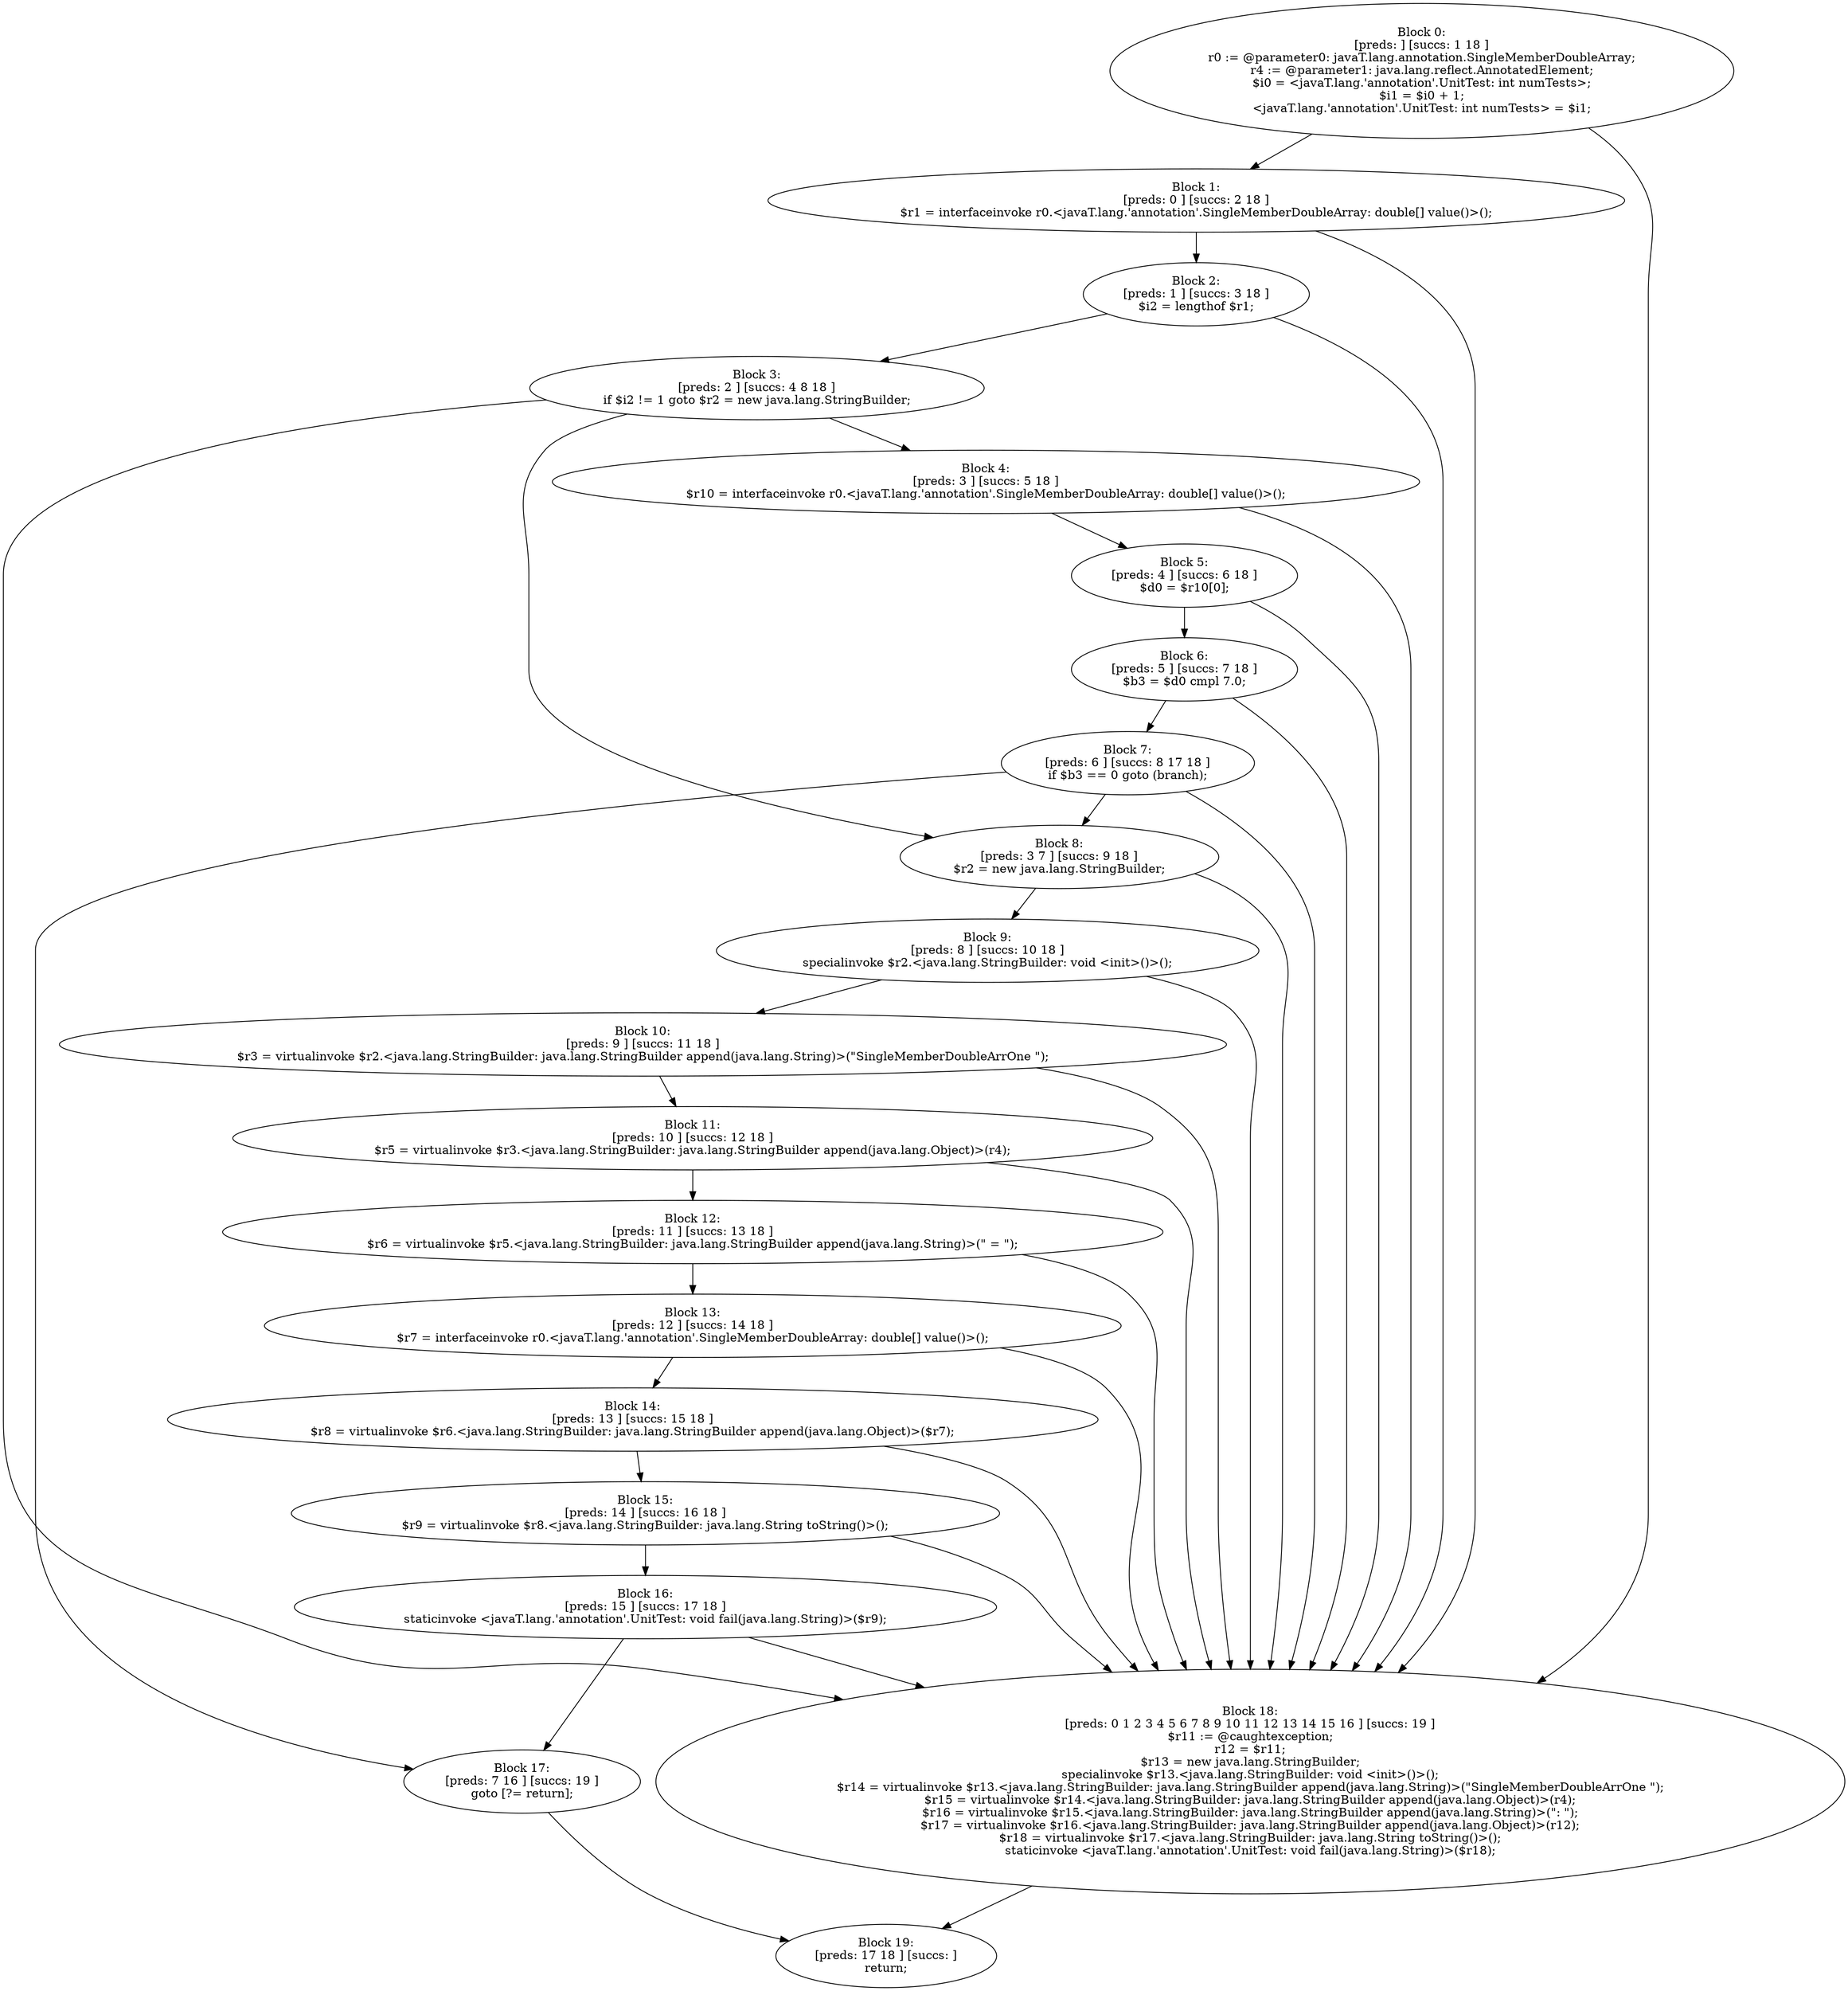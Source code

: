 digraph "unitGraph" {
    "Block 0:
[preds: ] [succs: 1 18 ]
r0 := @parameter0: javaT.lang.annotation.SingleMemberDoubleArray;
r4 := @parameter1: java.lang.reflect.AnnotatedElement;
$i0 = <javaT.lang.'annotation'.UnitTest: int numTests>;
$i1 = $i0 + 1;
<javaT.lang.'annotation'.UnitTest: int numTests> = $i1;
"
    "Block 1:
[preds: 0 ] [succs: 2 18 ]
$r1 = interfaceinvoke r0.<javaT.lang.'annotation'.SingleMemberDoubleArray: double[] value()>();
"
    "Block 2:
[preds: 1 ] [succs: 3 18 ]
$i2 = lengthof $r1;
"
    "Block 3:
[preds: 2 ] [succs: 4 8 18 ]
if $i2 != 1 goto $r2 = new java.lang.StringBuilder;
"
    "Block 4:
[preds: 3 ] [succs: 5 18 ]
$r10 = interfaceinvoke r0.<javaT.lang.'annotation'.SingleMemberDoubleArray: double[] value()>();
"
    "Block 5:
[preds: 4 ] [succs: 6 18 ]
$d0 = $r10[0];
"
    "Block 6:
[preds: 5 ] [succs: 7 18 ]
$b3 = $d0 cmpl 7.0;
"
    "Block 7:
[preds: 6 ] [succs: 8 17 18 ]
if $b3 == 0 goto (branch);
"
    "Block 8:
[preds: 3 7 ] [succs: 9 18 ]
$r2 = new java.lang.StringBuilder;
"
    "Block 9:
[preds: 8 ] [succs: 10 18 ]
specialinvoke $r2.<java.lang.StringBuilder: void <init>()>();
"
    "Block 10:
[preds: 9 ] [succs: 11 18 ]
$r3 = virtualinvoke $r2.<java.lang.StringBuilder: java.lang.StringBuilder append(java.lang.String)>(\"SingleMemberDoubleArrOne \");
"
    "Block 11:
[preds: 10 ] [succs: 12 18 ]
$r5 = virtualinvoke $r3.<java.lang.StringBuilder: java.lang.StringBuilder append(java.lang.Object)>(r4);
"
    "Block 12:
[preds: 11 ] [succs: 13 18 ]
$r6 = virtualinvoke $r5.<java.lang.StringBuilder: java.lang.StringBuilder append(java.lang.String)>(\" = \");
"
    "Block 13:
[preds: 12 ] [succs: 14 18 ]
$r7 = interfaceinvoke r0.<javaT.lang.'annotation'.SingleMemberDoubleArray: double[] value()>();
"
    "Block 14:
[preds: 13 ] [succs: 15 18 ]
$r8 = virtualinvoke $r6.<java.lang.StringBuilder: java.lang.StringBuilder append(java.lang.Object)>($r7);
"
    "Block 15:
[preds: 14 ] [succs: 16 18 ]
$r9 = virtualinvoke $r8.<java.lang.StringBuilder: java.lang.String toString()>();
"
    "Block 16:
[preds: 15 ] [succs: 17 18 ]
staticinvoke <javaT.lang.'annotation'.UnitTest: void fail(java.lang.String)>($r9);
"
    "Block 17:
[preds: 7 16 ] [succs: 19 ]
goto [?= return];
"
    "Block 18:
[preds: 0 1 2 3 4 5 6 7 8 9 10 11 12 13 14 15 16 ] [succs: 19 ]
$r11 := @caughtexception;
r12 = $r11;
$r13 = new java.lang.StringBuilder;
specialinvoke $r13.<java.lang.StringBuilder: void <init>()>();
$r14 = virtualinvoke $r13.<java.lang.StringBuilder: java.lang.StringBuilder append(java.lang.String)>(\"SingleMemberDoubleArrOne \");
$r15 = virtualinvoke $r14.<java.lang.StringBuilder: java.lang.StringBuilder append(java.lang.Object)>(r4);
$r16 = virtualinvoke $r15.<java.lang.StringBuilder: java.lang.StringBuilder append(java.lang.String)>(\": \");
$r17 = virtualinvoke $r16.<java.lang.StringBuilder: java.lang.StringBuilder append(java.lang.Object)>(r12);
$r18 = virtualinvoke $r17.<java.lang.StringBuilder: java.lang.String toString()>();
staticinvoke <javaT.lang.'annotation'.UnitTest: void fail(java.lang.String)>($r18);
"
    "Block 19:
[preds: 17 18 ] [succs: ]
return;
"
    "Block 0:
[preds: ] [succs: 1 18 ]
r0 := @parameter0: javaT.lang.annotation.SingleMemberDoubleArray;
r4 := @parameter1: java.lang.reflect.AnnotatedElement;
$i0 = <javaT.lang.'annotation'.UnitTest: int numTests>;
$i1 = $i0 + 1;
<javaT.lang.'annotation'.UnitTest: int numTests> = $i1;
"->"Block 1:
[preds: 0 ] [succs: 2 18 ]
$r1 = interfaceinvoke r0.<javaT.lang.'annotation'.SingleMemberDoubleArray: double[] value()>();
";
    "Block 0:
[preds: ] [succs: 1 18 ]
r0 := @parameter0: javaT.lang.annotation.SingleMemberDoubleArray;
r4 := @parameter1: java.lang.reflect.AnnotatedElement;
$i0 = <javaT.lang.'annotation'.UnitTest: int numTests>;
$i1 = $i0 + 1;
<javaT.lang.'annotation'.UnitTest: int numTests> = $i1;
"->"Block 18:
[preds: 0 1 2 3 4 5 6 7 8 9 10 11 12 13 14 15 16 ] [succs: 19 ]
$r11 := @caughtexception;
r12 = $r11;
$r13 = new java.lang.StringBuilder;
specialinvoke $r13.<java.lang.StringBuilder: void <init>()>();
$r14 = virtualinvoke $r13.<java.lang.StringBuilder: java.lang.StringBuilder append(java.lang.String)>(\"SingleMemberDoubleArrOne \");
$r15 = virtualinvoke $r14.<java.lang.StringBuilder: java.lang.StringBuilder append(java.lang.Object)>(r4);
$r16 = virtualinvoke $r15.<java.lang.StringBuilder: java.lang.StringBuilder append(java.lang.String)>(\": \");
$r17 = virtualinvoke $r16.<java.lang.StringBuilder: java.lang.StringBuilder append(java.lang.Object)>(r12);
$r18 = virtualinvoke $r17.<java.lang.StringBuilder: java.lang.String toString()>();
staticinvoke <javaT.lang.'annotation'.UnitTest: void fail(java.lang.String)>($r18);
";
    "Block 1:
[preds: 0 ] [succs: 2 18 ]
$r1 = interfaceinvoke r0.<javaT.lang.'annotation'.SingleMemberDoubleArray: double[] value()>();
"->"Block 2:
[preds: 1 ] [succs: 3 18 ]
$i2 = lengthof $r1;
";
    "Block 1:
[preds: 0 ] [succs: 2 18 ]
$r1 = interfaceinvoke r0.<javaT.lang.'annotation'.SingleMemberDoubleArray: double[] value()>();
"->"Block 18:
[preds: 0 1 2 3 4 5 6 7 8 9 10 11 12 13 14 15 16 ] [succs: 19 ]
$r11 := @caughtexception;
r12 = $r11;
$r13 = new java.lang.StringBuilder;
specialinvoke $r13.<java.lang.StringBuilder: void <init>()>();
$r14 = virtualinvoke $r13.<java.lang.StringBuilder: java.lang.StringBuilder append(java.lang.String)>(\"SingleMemberDoubleArrOne \");
$r15 = virtualinvoke $r14.<java.lang.StringBuilder: java.lang.StringBuilder append(java.lang.Object)>(r4);
$r16 = virtualinvoke $r15.<java.lang.StringBuilder: java.lang.StringBuilder append(java.lang.String)>(\": \");
$r17 = virtualinvoke $r16.<java.lang.StringBuilder: java.lang.StringBuilder append(java.lang.Object)>(r12);
$r18 = virtualinvoke $r17.<java.lang.StringBuilder: java.lang.String toString()>();
staticinvoke <javaT.lang.'annotation'.UnitTest: void fail(java.lang.String)>($r18);
";
    "Block 2:
[preds: 1 ] [succs: 3 18 ]
$i2 = lengthof $r1;
"->"Block 3:
[preds: 2 ] [succs: 4 8 18 ]
if $i2 != 1 goto $r2 = new java.lang.StringBuilder;
";
    "Block 2:
[preds: 1 ] [succs: 3 18 ]
$i2 = lengthof $r1;
"->"Block 18:
[preds: 0 1 2 3 4 5 6 7 8 9 10 11 12 13 14 15 16 ] [succs: 19 ]
$r11 := @caughtexception;
r12 = $r11;
$r13 = new java.lang.StringBuilder;
specialinvoke $r13.<java.lang.StringBuilder: void <init>()>();
$r14 = virtualinvoke $r13.<java.lang.StringBuilder: java.lang.StringBuilder append(java.lang.String)>(\"SingleMemberDoubleArrOne \");
$r15 = virtualinvoke $r14.<java.lang.StringBuilder: java.lang.StringBuilder append(java.lang.Object)>(r4);
$r16 = virtualinvoke $r15.<java.lang.StringBuilder: java.lang.StringBuilder append(java.lang.String)>(\": \");
$r17 = virtualinvoke $r16.<java.lang.StringBuilder: java.lang.StringBuilder append(java.lang.Object)>(r12);
$r18 = virtualinvoke $r17.<java.lang.StringBuilder: java.lang.String toString()>();
staticinvoke <javaT.lang.'annotation'.UnitTest: void fail(java.lang.String)>($r18);
";
    "Block 3:
[preds: 2 ] [succs: 4 8 18 ]
if $i2 != 1 goto $r2 = new java.lang.StringBuilder;
"->"Block 4:
[preds: 3 ] [succs: 5 18 ]
$r10 = interfaceinvoke r0.<javaT.lang.'annotation'.SingleMemberDoubleArray: double[] value()>();
";
    "Block 3:
[preds: 2 ] [succs: 4 8 18 ]
if $i2 != 1 goto $r2 = new java.lang.StringBuilder;
"->"Block 8:
[preds: 3 7 ] [succs: 9 18 ]
$r2 = new java.lang.StringBuilder;
";
    "Block 3:
[preds: 2 ] [succs: 4 8 18 ]
if $i2 != 1 goto $r2 = new java.lang.StringBuilder;
"->"Block 18:
[preds: 0 1 2 3 4 5 6 7 8 9 10 11 12 13 14 15 16 ] [succs: 19 ]
$r11 := @caughtexception;
r12 = $r11;
$r13 = new java.lang.StringBuilder;
specialinvoke $r13.<java.lang.StringBuilder: void <init>()>();
$r14 = virtualinvoke $r13.<java.lang.StringBuilder: java.lang.StringBuilder append(java.lang.String)>(\"SingleMemberDoubleArrOne \");
$r15 = virtualinvoke $r14.<java.lang.StringBuilder: java.lang.StringBuilder append(java.lang.Object)>(r4);
$r16 = virtualinvoke $r15.<java.lang.StringBuilder: java.lang.StringBuilder append(java.lang.String)>(\": \");
$r17 = virtualinvoke $r16.<java.lang.StringBuilder: java.lang.StringBuilder append(java.lang.Object)>(r12);
$r18 = virtualinvoke $r17.<java.lang.StringBuilder: java.lang.String toString()>();
staticinvoke <javaT.lang.'annotation'.UnitTest: void fail(java.lang.String)>($r18);
";
    "Block 4:
[preds: 3 ] [succs: 5 18 ]
$r10 = interfaceinvoke r0.<javaT.lang.'annotation'.SingleMemberDoubleArray: double[] value()>();
"->"Block 5:
[preds: 4 ] [succs: 6 18 ]
$d0 = $r10[0];
";
    "Block 4:
[preds: 3 ] [succs: 5 18 ]
$r10 = interfaceinvoke r0.<javaT.lang.'annotation'.SingleMemberDoubleArray: double[] value()>();
"->"Block 18:
[preds: 0 1 2 3 4 5 6 7 8 9 10 11 12 13 14 15 16 ] [succs: 19 ]
$r11 := @caughtexception;
r12 = $r11;
$r13 = new java.lang.StringBuilder;
specialinvoke $r13.<java.lang.StringBuilder: void <init>()>();
$r14 = virtualinvoke $r13.<java.lang.StringBuilder: java.lang.StringBuilder append(java.lang.String)>(\"SingleMemberDoubleArrOne \");
$r15 = virtualinvoke $r14.<java.lang.StringBuilder: java.lang.StringBuilder append(java.lang.Object)>(r4);
$r16 = virtualinvoke $r15.<java.lang.StringBuilder: java.lang.StringBuilder append(java.lang.String)>(\": \");
$r17 = virtualinvoke $r16.<java.lang.StringBuilder: java.lang.StringBuilder append(java.lang.Object)>(r12);
$r18 = virtualinvoke $r17.<java.lang.StringBuilder: java.lang.String toString()>();
staticinvoke <javaT.lang.'annotation'.UnitTest: void fail(java.lang.String)>($r18);
";
    "Block 5:
[preds: 4 ] [succs: 6 18 ]
$d0 = $r10[0];
"->"Block 6:
[preds: 5 ] [succs: 7 18 ]
$b3 = $d0 cmpl 7.0;
";
    "Block 5:
[preds: 4 ] [succs: 6 18 ]
$d0 = $r10[0];
"->"Block 18:
[preds: 0 1 2 3 4 5 6 7 8 9 10 11 12 13 14 15 16 ] [succs: 19 ]
$r11 := @caughtexception;
r12 = $r11;
$r13 = new java.lang.StringBuilder;
specialinvoke $r13.<java.lang.StringBuilder: void <init>()>();
$r14 = virtualinvoke $r13.<java.lang.StringBuilder: java.lang.StringBuilder append(java.lang.String)>(\"SingleMemberDoubleArrOne \");
$r15 = virtualinvoke $r14.<java.lang.StringBuilder: java.lang.StringBuilder append(java.lang.Object)>(r4);
$r16 = virtualinvoke $r15.<java.lang.StringBuilder: java.lang.StringBuilder append(java.lang.String)>(\": \");
$r17 = virtualinvoke $r16.<java.lang.StringBuilder: java.lang.StringBuilder append(java.lang.Object)>(r12);
$r18 = virtualinvoke $r17.<java.lang.StringBuilder: java.lang.String toString()>();
staticinvoke <javaT.lang.'annotation'.UnitTest: void fail(java.lang.String)>($r18);
";
    "Block 6:
[preds: 5 ] [succs: 7 18 ]
$b3 = $d0 cmpl 7.0;
"->"Block 7:
[preds: 6 ] [succs: 8 17 18 ]
if $b3 == 0 goto (branch);
";
    "Block 6:
[preds: 5 ] [succs: 7 18 ]
$b3 = $d0 cmpl 7.0;
"->"Block 18:
[preds: 0 1 2 3 4 5 6 7 8 9 10 11 12 13 14 15 16 ] [succs: 19 ]
$r11 := @caughtexception;
r12 = $r11;
$r13 = new java.lang.StringBuilder;
specialinvoke $r13.<java.lang.StringBuilder: void <init>()>();
$r14 = virtualinvoke $r13.<java.lang.StringBuilder: java.lang.StringBuilder append(java.lang.String)>(\"SingleMemberDoubleArrOne \");
$r15 = virtualinvoke $r14.<java.lang.StringBuilder: java.lang.StringBuilder append(java.lang.Object)>(r4);
$r16 = virtualinvoke $r15.<java.lang.StringBuilder: java.lang.StringBuilder append(java.lang.String)>(\": \");
$r17 = virtualinvoke $r16.<java.lang.StringBuilder: java.lang.StringBuilder append(java.lang.Object)>(r12);
$r18 = virtualinvoke $r17.<java.lang.StringBuilder: java.lang.String toString()>();
staticinvoke <javaT.lang.'annotation'.UnitTest: void fail(java.lang.String)>($r18);
";
    "Block 7:
[preds: 6 ] [succs: 8 17 18 ]
if $b3 == 0 goto (branch);
"->"Block 8:
[preds: 3 7 ] [succs: 9 18 ]
$r2 = new java.lang.StringBuilder;
";
    "Block 7:
[preds: 6 ] [succs: 8 17 18 ]
if $b3 == 0 goto (branch);
"->"Block 17:
[preds: 7 16 ] [succs: 19 ]
goto [?= return];
";
    "Block 7:
[preds: 6 ] [succs: 8 17 18 ]
if $b3 == 0 goto (branch);
"->"Block 18:
[preds: 0 1 2 3 4 5 6 7 8 9 10 11 12 13 14 15 16 ] [succs: 19 ]
$r11 := @caughtexception;
r12 = $r11;
$r13 = new java.lang.StringBuilder;
specialinvoke $r13.<java.lang.StringBuilder: void <init>()>();
$r14 = virtualinvoke $r13.<java.lang.StringBuilder: java.lang.StringBuilder append(java.lang.String)>(\"SingleMemberDoubleArrOne \");
$r15 = virtualinvoke $r14.<java.lang.StringBuilder: java.lang.StringBuilder append(java.lang.Object)>(r4);
$r16 = virtualinvoke $r15.<java.lang.StringBuilder: java.lang.StringBuilder append(java.lang.String)>(\": \");
$r17 = virtualinvoke $r16.<java.lang.StringBuilder: java.lang.StringBuilder append(java.lang.Object)>(r12);
$r18 = virtualinvoke $r17.<java.lang.StringBuilder: java.lang.String toString()>();
staticinvoke <javaT.lang.'annotation'.UnitTest: void fail(java.lang.String)>($r18);
";
    "Block 8:
[preds: 3 7 ] [succs: 9 18 ]
$r2 = new java.lang.StringBuilder;
"->"Block 9:
[preds: 8 ] [succs: 10 18 ]
specialinvoke $r2.<java.lang.StringBuilder: void <init>()>();
";
    "Block 8:
[preds: 3 7 ] [succs: 9 18 ]
$r2 = new java.lang.StringBuilder;
"->"Block 18:
[preds: 0 1 2 3 4 5 6 7 8 9 10 11 12 13 14 15 16 ] [succs: 19 ]
$r11 := @caughtexception;
r12 = $r11;
$r13 = new java.lang.StringBuilder;
specialinvoke $r13.<java.lang.StringBuilder: void <init>()>();
$r14 = virtualinvoke $r13.<java.lang.StringBuilder: java.lang.StringBuilder append(java.lang.String)>(\"SingleMemberDoubleArrOne \");
$r15 = virtualinvoke $r14.<java.lang.StringBuilder: java.lang.StringBuilder append(java.lang.Object)>(r4);
$r16 = virtualinvoke $r15.<java.lang.StringBuilder: java.lang.StringBuilder append(java.lang.String)>(\": \");
$r17 = virtualinvoke $r16.<java.lang.StringBuilder: java.lang.StringBuilder append(java.lang.Object)>(r12);
$r18 = virtualinvoke $r17.<java.lang.StringBuilder: java.lang.String toString()>();
staticinvoke <javaT.lang.'annotation'.UnitTest: void fail(java.lang.String)>($r18);
";
    "Block 9:
[preds: 8 ] [succs: 10 18 ]
specialinvoke $r2.<java.lang.StringBuilder: void <init>()>();
"->"Block 10:
[preds: 9 ] [succs: 11 18 ]
$r3 = virtualinvoke $r2.<java.lang.StringBuilder: java.lang.StringBuilder append(java.lang.String)>(\"SingleMemberDoubleArrOne \");
";
    "Block 9:
[preds: 8 ] [succs: 10 18 ]
specialinvoke $r2.<java.lang.StringBuilder: void <init>()>();
"->"Block 18:
[preds: 0 1 2 3 4 5 6 7 8 9 10 11 12 13 14 15 16 ] [succs: 19 ]
$r11 := @caughtexception;
r12 = $r11;
$r13 = new java.lang.StringBuilder;
specialinvoke $r13.<java.lang.StringBuilder: void <init>()>();
$r14 = virtualinvoke $r13.<java.lang.StringBuilder: java.lang.StringBuilder append(java.lang.String)>(\"SingleMemberDoubleArrOne \");
$r15 = virtualinvoke $r14.<java.lang.StringBuilder: java.lang.StringBuilder append(java.lang.Object)>(r4);
$r16 = virtualinvoke $r15.<java.lang.StringBuilder: java.lang.StringBuilder append(java.lang.String)>(\": \");
$r17 = virtualinvoke $r16.<java.lang.StringBuilder: java.lang.StringBuilder append(java.lang.Object)>(r12);
$r18 = virtualinvoke $r17.<java.lang.StringBuilder: java.lang.String toString()>();
staticinvoke <javaT.lang.'annotation'.UnitTest: void fail(java.lang.String)>($r18);
";
    "Block 10:
[preds: 9 ] [succs: 11 18 ]
$r3 = virtualinvoke $r2.<java.lang.StringBuilder: java.lang.StringBuilder append(java.lang.String)>(\"SingleMemberDoubleArrOne \");
"->"Block 11:
[preds: 10 ] [succs: 12 18 ]
$r5 = virtualinvoke $r3.<java.lang.StringBuilder: java.lang.StringBuilder append(java.lang.Object)>(r4);
";
    "Block 10:
[preds: 9 ] [succs: 11 18 ]
$r3 = virtualinvoke $r2.<java.lang.StringBuilder: java.lang.StringBuilder append(java.lang.String)>(\"SingleMemberDoubleArrOne \");
"->"Block 18:
[preds: 0 1 2 3 4 5 6 7 8 9 10 11 12 13 14 15 16 ] [succs: 19 ]
$r11 := @caughtexception;
r12 = $r11;
$r13 = new java.lang.StringBuilder;
specialinvoke $r13.<java.lang.StringBuilder: void <init>()>();
$r14 = virtualinvoke $r13.<java.lang.StringBuilder: java.lang.StringBuilder append(java.lang.String)>(\"SingleMemberDoubleArrOne \");
$r15 = virtualinvoke $r14.<java.lang.StringBuilder: java.lang.StringBuilder append(java.lang.Object)>(r4);
$r16 = virtualinvoke $r15.<java.lang.StringBuilder: java.lang.StringBuilder append(java.lang.String)>(\": \");
$r17 = virtualinvoke $r16.<java.lang.StringBuilder: java.lang.StringBuilder append(java.lang.Object)>(r12);
$r18 = virtualinvoke $r17.<java.lang.StringBuilder: java.lang.String toString()>();
staticinvoke <javaT.lang.'annotation'.UnitTest: void fail(java.lang.String)>($r18);
";
    "Block 11:
[preds: 10 ] [succs: 12 18 ]
$r5 = virtualinvoke $r3.<java.lang.StringBuilder: java.lang.StringBuilder append(java.lang.Object)>(r4);
"->"Block 12:
[preds: 11 ] [succs: 13 18 ]
$r6 = virtualinvoke $r5.<java.lang.StringBuilder: java.lang.StringBuilder append(java.lang.String)>(\" = \");
";
    "Block 11:
[preds: 10 ] [succs: 12 18 ]
$r5 = virtualinvoke $r3.<java.lang.StringBuilder: java.lang.StringBuilder append(java.lang.Object)>(r4);
"->"Block 18:
[preds: 0 1 2 3 4 5 6 7 8 9 10 11 12 13 14 15 16 ] [succs: 19 ]
$r11 := @caughtexception;
r12 = $r11;
$r13 = new java.lang.StringBuilder;
specialinvoke $r13.<java.lang.StringBuilder: void <init>()>();
$r14 = virtualinvoke $r13.<java.lang.StringBuilder: java.lang.StringBuilder append(java.lang.String)>(\"SingleMemberDoubleArrOne \");
$r15 = virtualinvoke $r14.<java.lang.StringBuilder: java.lang.StringBuilder append(java.lang.Object)>(r4);
$r16 = virtualinvoke $r15.<java.lang.StringBuilder: java.lang.StringBuilder append(java.lang.String)>(\": \");
$r17 = virtualinvoke $r16.<java.lang.StringBuilder: java.lang.StringBuilder append(java.lang.Object)>(r12);
$r18 = virtualinvoke $r17.<java.lang.StringBuilder: java.lang.String toString()>();
staticinvoke <javaT.lang.'annotation'.UnitTest: void fail(java.lang.String)>($r18);
";
    "Block 12:
[preds: 11 ] [succs: 13 18 ]
$r6 = virtualinvoke $r5.<java.lang.StringBuilder: java.lang.StringBuilder append(java.lang.String)>(\" = \");
"->"Block 13:
[preds: 12 ] [succs: 14 18 ]
$r7 = interfaceinvoke r0.<javaT.lang.'annotation'.SingleMemberDoubleArray: double[] value()>();
";
    "Block 12:
[preds: 11 ] [succs: 13 18 ]
$r6 = virtualinvoke $r5.<java.lang.StringBuilder: java.lang.StringBuilder append(java.lang.String)>(\" = \");
"->"Block 18:
[preds: 0 1 2 3 4 5 6 7 8 9 10 11 12 13 14 15 16 ] [succs: 19 ]
$r11 := @caughtexception;
r12 = $r11;
$r13 = new java.lang.StringBuilder;
specialinvoke $r13.<java.lang.StringBuilder: void <init>()>();
$r14 = virtualinvoke $r13.<java.lang.StringBuilder: java.lang.StringBuilder append(java.lang.String)>(\"SingleMemberDoubleArrOne \");
$r15 = virtualinvoke $r14.<java.lang.StringBuilder: java.lang.StringBuilder append(java.lang.Object)>(r4);
$r16 = virtualinvoke $r15.<java.lang.StringBuilder: java.lang.StringBuilder append(java.lang.String)>(\": \");
$r17 = virtualinvoke $r16.<java.lang.StringBuilder: java.lang.StringBuilder append(java.lang.Object)>(r12);
$r18 = virtualinvoke $r17.<java.lang.StringBuilder: java.lang.String toString()>();
staticinvoke <javaT.lang.'annotation'.UnitTest: void fail(java.lang.String)>($r18);
";
    "Block 13:
[preds: 12 ] [succs: 14 18 ]
$r7 = interfaceinvoke r0.<javaT.lang.'annotation'.SingleMemberDoubleArray: double[] value()>();
"->"Block 14:
[preds: 13 ] [succs: 15 18 ]
$r8 = virtualinvoke $r6.<java.lang.StringBuilder: java.lang.StringBuilder append(java.lang.Object)>($r7);
";
    "Block 13:
[preds: 12 ] [succs: 14 18 ]
$r7 = interfaceinvoke r0.<javaT.lang.'annotation'.SingleMemberDoubleArray: double[] value()>();
"->"Block 18:
[preds: 0 1 2 3 4 5 6 7 8 9 10 11 12 13 14 15 16 ] [succs: 19 ]
$r11 := @caughtexception;
r12 = $r11;
$r13 = new java.lang.StringBuilder;
specialinvoke $r13.<java.lang.StringBuilder: void <init>()>();
$r14 = virtualinvoke $r13.<java.lang.StringBuilder: java.lang.StringBuilder append(java.lang.String)>(\"SingleMemberDoubleArrOne \");
$r15 = virtualinvoke $r14.<java.lang.StringBuilder: java.lang.StringBuilder append(java.lang.Object)>(r4);
$r16 = virtualinvoke $r15.<java.lang.StringBuilder: java.lang.StringBuilder append(java.lang.String)>(\": \");
$r17 = virtualinvoke $r16.<java.lang.StringBuilder: java.lang.StringBuilder append(java.lang.Object)>(r12);
$r18 = virtualinvoke $r17.<java.lang.StringBuilder: java.lang.String toString()>();
staticinvoke <javaT.lang.'annotation'.UnitTest: void fail(java.lang.String)>($r18);
";
    "Block 14:
[preds: 13 ] [succs: 15 18 ]
$r8 = virtualinvoke $r6.<java.lang.StringBuilder: java.lang.StringBuilder append(java.lang.Object)>($r7);
"->"Block 15:
[preds: 14 ] [succs: 16 18 ]
$r9 = virtualinvoke $r8.<java.lang.StringBuilder: java.lang.String toString()>();
";
    "Block 14:
[preds: 13 ] [succs: 15 18 ]
$r8 = virtualinvoke $r6.<java.lang.StringBuilder: java.lang.StringBuilder append(java.lang.Object)>($r7);
"->"Block 18:
[preds: 0 1 2 3 4 5 6 7 8 9 10 11 12 13 14 15 16 ] [succs: 19 ]
$r11 := @caughtexception;
r12 = $r11;
$r13 = new java.lang.StringBuilder;
specialinvoke $r13.<java.lang.StringBuilder: void <init>()>();
$r14 = virtualinvoke $r13.<java.lang.StringBuilder: java.lang.StringBuilder append(java.lang.String)>(\"SingleMemberDoubleArrOne \");
$r15 = virtualinvoke $r14.<java.lang.StringBuilder: java.lang.StringBuilder append(java.lang.Object)>(r4);
$r16 = virtualinvoke $r15.<java.lang.StringBuilder: java.lang.StringBuilder append(java.lang.String)>(\": \");
$r17 = virtualinvoke $r16.<java.lang.StringBuilder: java.lang.StringBuilder append(java.lang.Object)>(r12);
$r18 = virtualinvoke $r17.<java.lang.StringBuilder: java.lang.String toString()>();
staticinvoke <javaT.lang.'annotation'.UnitTest: void fail(java.lang.String)>($r18);
";
    "Block 15:
[preds: 14 ] [succs: 16 18 ]
$r9 = virtualinvoke $r8.<java.lang.StringBuilder: java.lang.String toString()>();
"->"Block 16:
[preds: 15 ] [succs: 17 18 ]
staticinvoke <javaT.lang.'annotation'.UnitTest: void fail(java.lang.String)>($r9);
";
    "Block 15:
[preds: 14 ] [succs: 16 18 ]
$r9 = virtualinvoke $r8.<java.lang.StringBuilder: java.lang.String toString()>();
"->"Block 18:
[preds: 0 1 2 3 4 5 6 7 8 9 10 11 12 13 14 15 16 ] [succs: 19 ]
$r11 := @caughtexception;
r12 = $r11;
$r13 = new java.lang.StringBuilder;
specialinvoke $r13.<java.lang.StringBuilder: void <init>()>();
$r14 = virtualinvoke $r13.<java.lang.StringBuilder: java.lang.StringBuilder append(java.lang.String)>(\"SingleMemberDoubleArrOne \");
$r15 = virtualinvoke $r14.<java.lang.StringBuilder: java.lang.StringBuilder append(java.lang.Object)>(r4);
$r16 = virtualinvoke $r15.<java.lang.StringBuilder: java.lang.StringBuilder append(java.lang.String)>(\": \");
$r17 = virtualinvoke $r16.<java.lang.StringBuilder: java.lang.StringBuilder append(java.lang.Object)>(r12);
$r18 = virtualinvoke $r17.<java.lang.StringBuilder: java.lang.String toString()>();
staticinvoke <javaT.lang.'annotation'.UnitTest: void fail(java.lang.String)>($r18);
";
    "Block 16:
[preds: 15 ] [succs: 17 18 ]
staticinvoke <javaT.lang.'annotation'.UnitTest: void fail(java.lang.String)>($r9);
"->"Block 17:
[preds: 7 16 ] [succs: 19 ]
goto [?= return];
";
    "Block 16:
[preds: 15 ] [succs: 17 18 ]
staticinvoke <javaT.lang.'annotation'.UnitTest: void fail(java.lang.String)>($r9);
"->"Block 18:
[preds: 0 1 2 3 4 5 6 7 8 9 10 11 12 13 14 15 16 ] [succs: 19 ]
$r11 := @caughtexception;
r12 = $r11;
$r13 = new java.lang.StringBuilder;
specialinvoke $r13.<java.lang.StringBuilder: void <init>()>();
$r14 = virtualinvoke $r13.<java.lang.StringBuilder: java.lang.StringBuilder append(java.lang.String)>(\"SingleMemberDoubleArrOne \");
$r15 = virtualinvoke $r14.<java.lang.StringBuilder: java.lang.StringBuilder append(java.lang.Object)>(r4);
$r16 = virtualinvoke $r15.<java.lang.StringBuilder: java.lang.StringBuilder append(java.lang.String)>(\": \");
$r17 = virtualinvoke $r16.<java.lang.StringBuilder: java.lang.StringBuilder append(java.lang.Object)>(r12);
$r18 = virtualinvoke $r17.<java.lang.StringBuilder: java.lang.String toString()>();
staticinvoke <javaT.lang.'annotation'.UnitTest: void fail(java.lang.String)>($r18);
";
    "Block 17:
[preds: 7 16 ] [succs: 19 ]
goto [?= return];
"->"Block 19:
[preds: 17 18 ] [succs: ]
return;
";
    "Block 18:
[preds: 0 1 2 3 4 5 6 7 8 9 10 11 12 13 14 15 16 ] [succs: 19 ]
$r11 := @caughtexception;
r12 = $r11;
$r13 = new java.lang.StringBuilder;
specialinvoke $r13.<java.lang.StringBuilder: void <init>()>();
$r14 = virtualinvoke $r13.<java.lang.StringBuilder: java.lang.StringBuilder append(java.lang.String)>(\"SingleMemberDoubleArrOne \");
$r15 = virtualinvoke $r14.<java.lang.StringBuilder: java.lang.StringBuilder append(java.lang.Object)>(r4);
$r16 = virtualinvoke $r15.<java.lang.StringBuilder: java.lang.StringBuilder append(java.lang.String)>(\": \");
$r17 = virtualinvoke $r16.<java.lang.StringBuilder: java.lang.StringBuilder append(java.lang.Object)>(r12);
$r18 = virtualinvoke $r17.<java.lang.StringBuilder: java.lang.String toString()>();
staticinvoke <javaT.lang.'annotation'.UnitTest: void fail(java.lang.String)>($r18);
"->"Block 19:
[preds: 17 18 ] [succs: ]
return;
";
}
